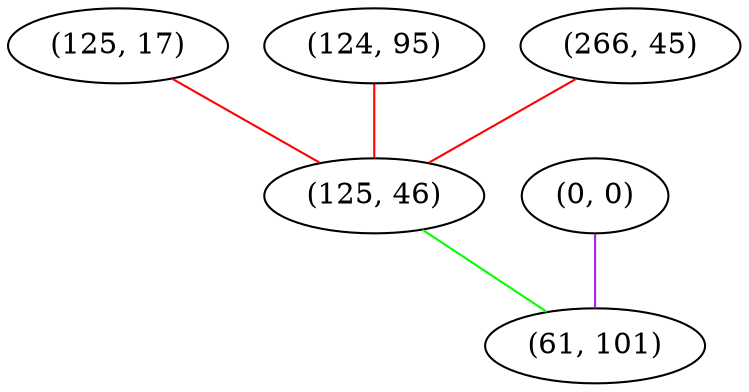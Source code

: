 graph "" {
"(125, 17)";
"(124, 95)";
"(0, 0)";
"(266, 45)";
"(125, 46)";
"(61, 101)";
"(125, 17)" -- "(125, 46)"  [color=red, key=0, weight=1];
"(124, 95)" -- "(125, 46)"  [color=red, key=0, weight=1];
"(0, 0)" -- "(61, 101)"  [color=purple, key=0, weight=4];
"(266, 45)" -- "(125, 46)"  [color=red, key=0, weight=1];
"(125, 46)" -- "(61, 101)"  [color=green, key=0, weight=2];
}

